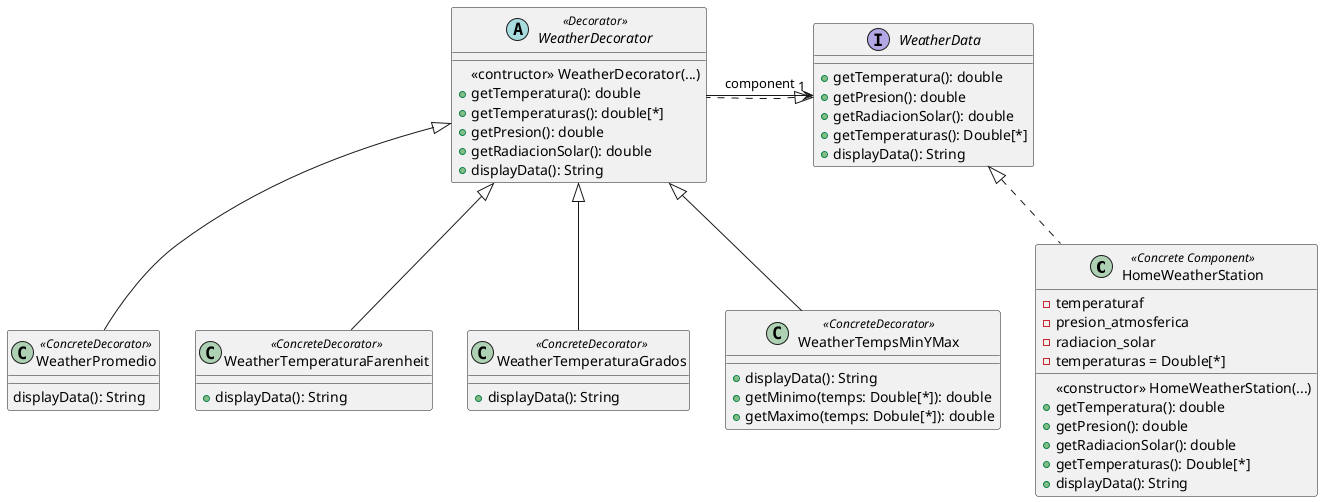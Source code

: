 @startuml
class HomeWeatherStation <<Concrete Component>> implements WeatherData{
 -temperaturaf
 -presion_atmosferica
 -radiacion_solar
 -temperaturas = Double[*]

 <<constructor>> HomeWeatherStation(...)
 +getTemperatura(): double
 +getPresion(): double
 +getRadiacionSolar(): double
 +getTemperaturas(): Double[*]
 +displayData(): String
}

interface WeatherData {
 +getTemperatura(): double
 +getPresion(): double
 +getRadiacionSolar(): double
 +getTemperaturas(): Double[*]
 +displayData(): String
}

abstract class WeatherDecorator <<Decorator>> implements WeatherData {
 <<contructor>> WeatherDecorator(...)
 +getTemperatura(): double
 +getTemperaturas(): double[*]
 +getPresion(): double
 +getRadiacionSolar(): double
 +displayData(): String

}

class WeatherPromedio <<ConcreteDecorator>> extends WeatherDecorator {
 displayData(): String
}

class WeatherTemperaturaFarenheit <<ConcreteDecorator>> extends WeatherDecorator {
 +displayData(): String
}

class WeatherTemperaturaGrados <<ConcreteDecorator>> extends WeatherDecorator {
 +displayData(): String
}

class WeatherTempsMinYMax <<ConcreteDecorator>> extends WeatherDecorator {
 +displayData(): String
 +getMinimo(temps: Double[*]): double
 +getMaximo(temps: Dobule[*]): double
}




WeatherDecorator -> "1" WeatherData: component
@enduml